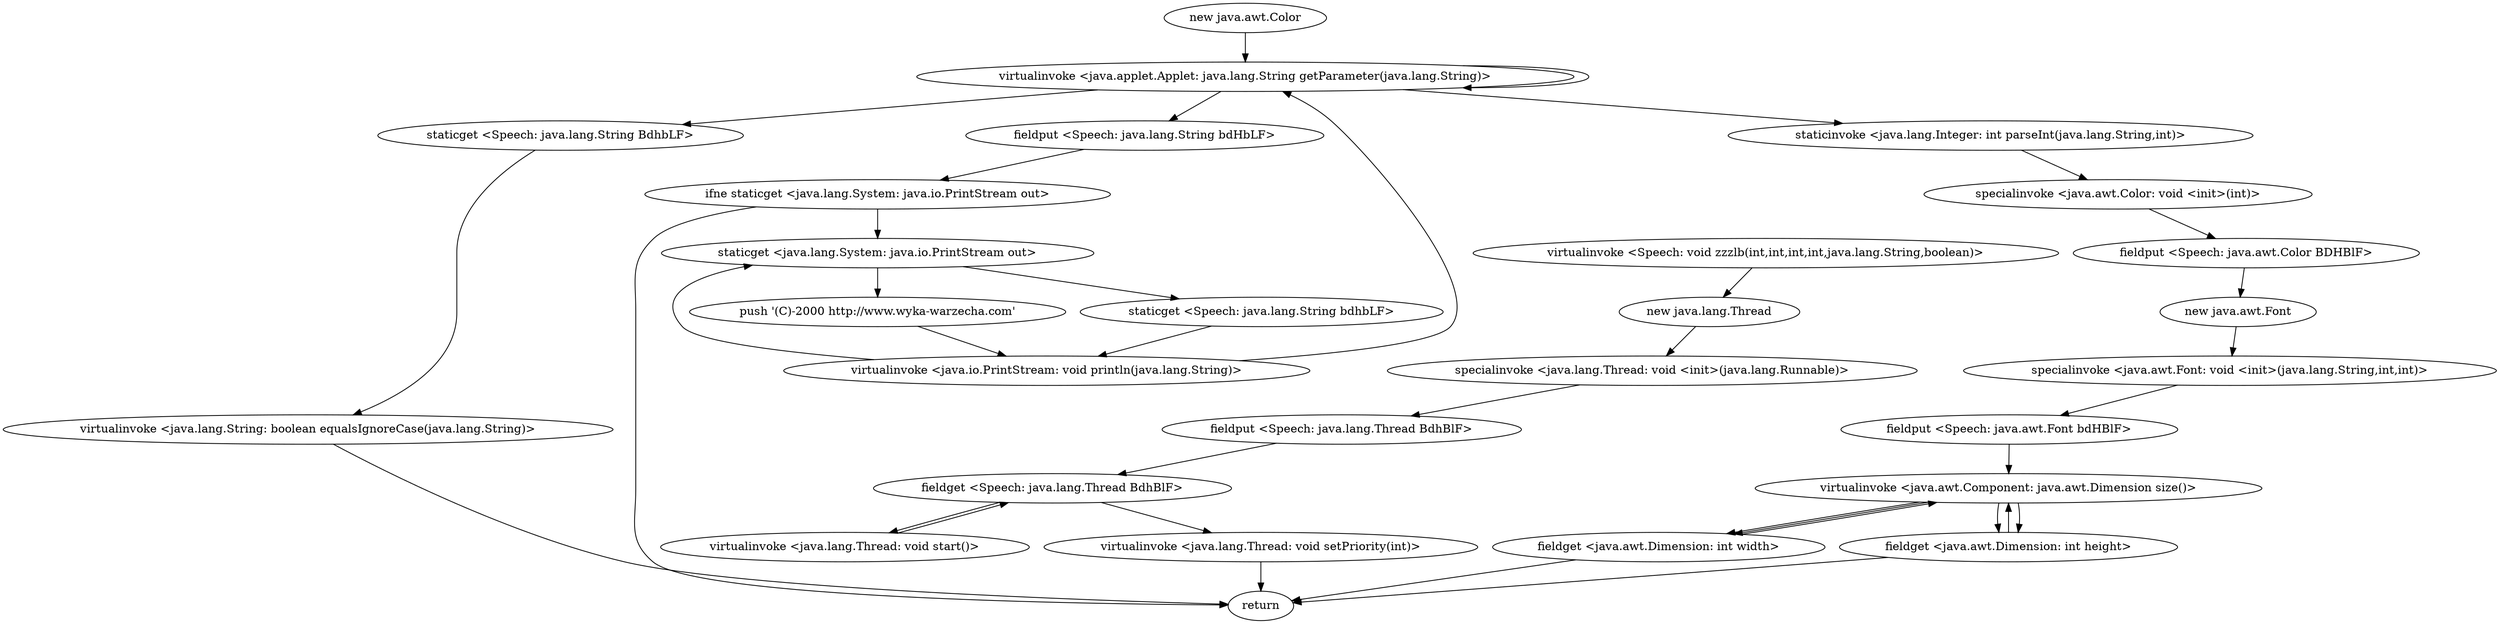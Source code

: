 digraph "" {
"virtualinvoke <java.applet.Applet: java.lang.String getParameter(java.lang.String)>";
 "virtualinvoke <java.applet.Applet: java.lang.String getParameter(java.lang.String)>"->"virtualinvoke <java.applet.Applet: java.lang.String getParameter(java.lang.String)>";
 "virtualinvoke <java.applet.Applet: java.lang.String getParameter(java.lang.String)>"->"fieldput <Speech: java.lang.String bdHbLF>";
 "fieldput <Speech: java.lang.String bdHbLF>"->"ifne staticget <java.lang.System: java.io.PrintStream out>";
 "ifne staticget <java.lang.System: java.io.PrintStream out>"->"return";
 "ifne staticget <java.lang.System: java.io.PrintStream out>"->"staticget <java.lang.System: java.io.PrintStream out>";
 "staticget <java.lang.System: java.io.PrintStream out>"->"push '(C)-2000 http://www.wyka-warzecha.com'";
 "push '(C)-2000 http://www.wyka-warzecha.com'"->"virtualinvoke <java.io.PrintStream: void println(java.lang.String)>";
 "virtualinvoke <java.io.PrintStream: void println(java.lang.String)>"->"staticget <java.lang.System: java.io.PrintStream out>";
 "staticget <java.lang.System: java.io.PrintStream out>"->"staticget <Speech: java.lang.String bdhbLF>";
 "staticget <Speech: java.lang.String bdhbLF>"->"virtualinvoke <java.io.PrintStream: void println(java.lang.String)>";
 "virtualinvoke <java.io.PrintStream: void println(java.lang.String)>"->"virtualinvoke <java.applet.Applet: java.lang.String getParameter(java.lang.String)>";
 "virtualinvoke <java.applet.Applet: java.lang.String getParameter(java.lang.String)>"->"staticget <Speech: java.lang.String BdhbLF>";
 "staticget <Speech: java.lang.String BdhbLF>"->"virtualinvoke <java.lang.String: boolean equalsIgnoreCase(java.lang.String)>";
 "virtualinvoke <java.lang.String: boolean equalsIgnoreCase(java.lang.String)>"->"return";
"virtualinvoke <java.awt.Component: java.awt.Dimension size()>";
 "virtualinvoke <java.awt.Component: java.awt.Dimension size()>"->"fieldget <java.awt.Dimension: int width>";
 "fieldget <java.awt.Dimension: int width>"->"return";
"new java.awt.Color";
 "new java.awt.Color"->"virtualinvoke <java.applet.Applet: java.lang.String getParameter(java.lang.String)>";
 "virtualinvoke <java.applet.Applet: java.lang.String getParameter(java.lang.String)>"->"staticinvoke <java.lang.Integer: int parseInt(java.lang.String,int)>";
 "staticinvoke <java.lang.Integer: int parseInt(java.lang.String,int)>"->"specialinvoke <java.awt.Color: void <init>(int)>";
 "specialinvoke <java.awt.Color: void <init>(int)>"->"fieldput <Speech: java.awt.Color BDHBlF>";
 "fieldput <Speech: java.awt.Color BDHBlF>"->"new java.awt.Font";
 "new java.awt.Font"->"specialinvoke <java.awt.Font: void <init>(java.lang.String,int,int)>";
 "specialinvoke <java.awt.Font: void <init>(java.lang.String,int,int)>"->"fieldput <Speech: java.awt.Font bdHBlF>";
 "fieldput <Speech: java.awt.Font bdHBlF>"->"virtualinvoke <java.awt.Component: java.awt.Dimension size()>";
 "virtualinvoke <java.awt.Component: java.awt.Dimension size()>"->"fieldget <java.awt.Dimension: int width>";
 "fieldget <java.awt.Dimension: int width>"->"virtualinvoke <java.awt.Component: java.awt.Dimension size()>";
 "virtualinvoke <java.awt.Component: java.awt.Dimension size()>"->"fieldget <java.awt.Dimension: int height>";
 "fieldget <java.awt.Dimension: int height>"->"virtualinvoke <java.awt.Component: java.awt.Dimension size()>";
 "virtualinvoke <java.awt.Component: java.awt.Dimension size()>"->"fieldget <java.awt.Dimension: int height>";
 "fieldget <java.awt.Dimension: int height>"->"return";
"virtualinvoke <Speech: void zzzlb(int,int,int,int,java.lang.String,boolean)>";
 "virtualinvoke <Speech: void zzzlb(int,int,int,int,java.lang.String,boolean)>"->"new java.lang.Thread";
 "new java.lang.Thread"->"specialinvoke <java.lang.Thread: void <init>(java.lang.Runnable)>";
 "specialinvoke <java.lang.Thread: void <init>(java.lang.Runnable)>"->"fieldput <Speech: java.lang.Thread BdhBlF>";
 "fieldput <Speech: java.lang.Thread BdhBlF>"->"fieldget <Speech: java.lang.Thread BdhBlF>";
 "fieldget <Speech: java.lang.Thread BdhBlF>"->"virtualinvoke <java.lang.Thread: void start()>";
 "virtualinvoke <java.lang.Thread: void start()>"->"fieldget <Speech: java.lang.Thread BdhBlF>";
 "fieldget <Speech: java.lang.Thread BdhBlF>"->"virtualinvoke <java.lang.Thread: void setPriority(int)>";
 "virtualinvoke <java.lang.Thread: void setPriority(int)>"->"return";
}
